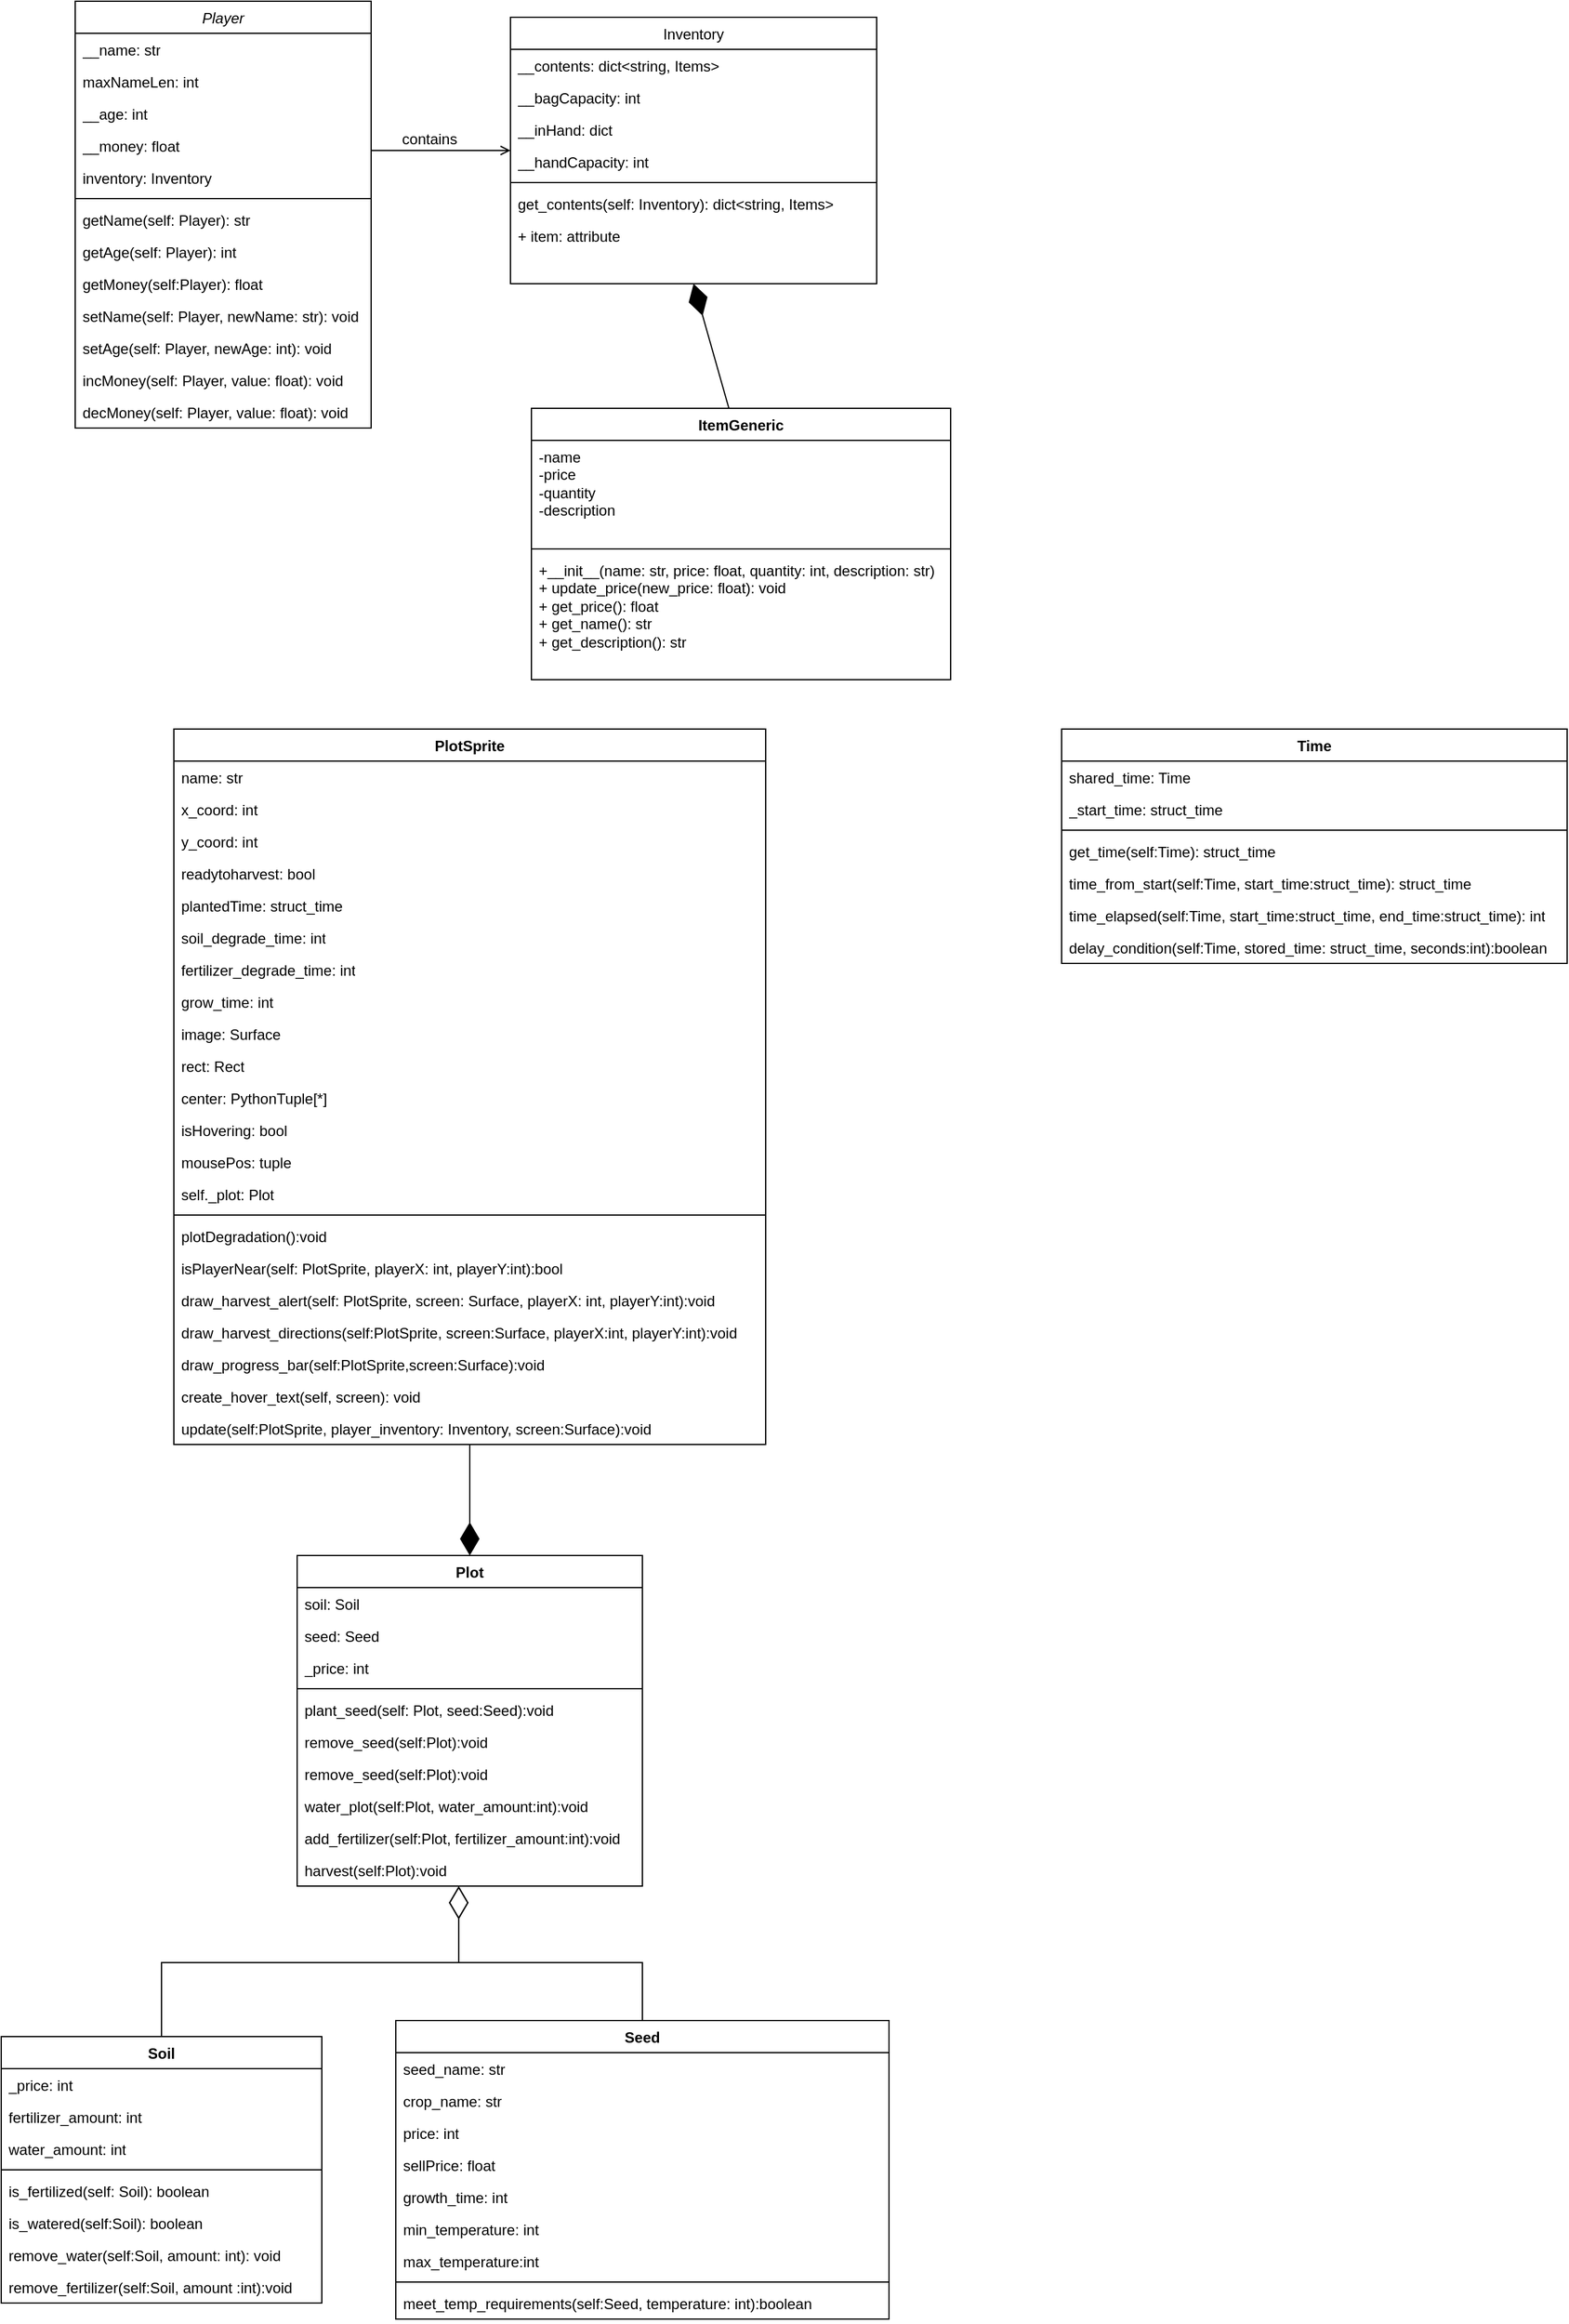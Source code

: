 <mxfile version="24.2.7" type="github">
  <diagram id="C5RBs43oDa-KdzZeNtuy" name="Page-1">
    <mxGraphModel dx="2037" dy="1073" grid="1" gridSize="10" guides="1" tooltips="1" connect="1" arrows="1" fold="1" page="1" pageScale="1" pageWidth="827" pageHeight="1169" math="0" shadow="0">
      <root>
        <mxCell id="WIyWlLk6GJQsqaUBKTNV-0" />
        <mxCell id="WIyWlLk6GJQsqaUBKTNV-1" parent="WIyWlLk6GJQsqaUBKTNV-0" />
        <mxCell id="zkfFHV4jXpPFQw0GAbJ--0" value="Player" style="swimlane;fontStyle=2;align=center;verticalAlign=top;childLayout=stackLayout;horizontal=1;startSize=26;horizontalStack=0;resizeParent=1;resizeLast=0;collapsible=1;marginBottom=0;rounded=0;shadow=0;strokeWidth=1;" parent="WIyWlLk6GJQsqaUBKTNV-1" vertex="1">
          <mxGeometry x="60" y="120" width="240" height="346" as="geometry">
            <mxRectangle x="230" y="140" width="160" height="26" as="alternateBounds" />
          </mxGeometry>
        </mxCell>
        <mxCell id="u4Csf5dZmfPBazQw7-39-0" value="__name: str" style="text;strokeColor=none;fillColor=none;align=left;verticalAlign=top;spacingLeft=4;spacingRight=4;overflow=hidden;rotatable=0;points=[[0,0.5],[1,0.5]];portConstraint=eastwest;whiteSpace=wrap;html=1;" parent="zkfFHV4jXpPFQw0GAbJ--0" vertex="1">
          <mxGeometry y="26" width="240" height="26" as="geometry" />
        </mxCell>
        <mxCell id="u4Csf5dZmfPBazQw7-39-1" value="maxNameLen: int" style="text;strokeColor=none;fillColor=none;align=left;verticalAlign=top;spacingLeft=4;spacingRight=4;overflow=hidden;rotatable=0;points=[[0,0.5],[1,0.5]];portConstraint=eastwest;whiteSpace=wrap;html=1;" parent="zkfFHV4jXpPFQw0GAbJ--0" vertex="1">
          <mxGeometry y="52" width="240" height="26" as="geometry" />
        </mxCell>
        <mxCell id="u4Csf5dZmfPBazQw7-39-2" value="__age: int" style="text;strokeColor=none;fillColor=none;align=left;verticalAlign=top;spacingLeft=4;spacingRight=4;overflow=hidden;rotatable=0;points=[[0,0.5],[1,0.5]];portConstraint=eastwest;whiteSpace=wrap;html=1;" parent="zkfFHV4jXpPFQw0GAbJ--0" vertex="1">
          <mxGeometry y="78" width="240" height="26" as="geometry" />
        </mxCell>
        <mxCell id="u4Csf5dZmfPBazQw7-39-3" value="__money: float" style="text;strokeColor=none;fillColor=none;align=left;verticalAlign=top;spacingLeft=4;spacingRight=4;overflow=hidden;rotatable=0;points=[[0,0.5],[1,0.5]];portConstraint=eastwest;whiteSpace=wrap;html=1;" parent="zkfFHV4jXpPFQw0GAbJ--0" vertex="1">
          <mxGeometry y="104" width="240" height="26" as="geometry" />
        </mxCell>
        <mxCell id="u4Csf5dZmfPBazQw7-39-4" value="inventory: Inventory" style="text;strokeColor=none;fillColor=none;align=left;verticalAlign=top;spacingLeft=4;spacingRight=4;overflow=hidden;rotatable=0;points=[[0,0.5],[1,0.5]];portConstraint=eastwest;whiteSpace=wrap;html=1;" parent="zkfFHV4jXpPFQw0GAbJ--0" vertex="1">
          <mxGeometry y="130" width="240" height="26" as="geometry" />
        </mxCell>
        <mxCell id="u4Csf5dZmfPBazQw7-39-6" value="" style="line;strokeWidth=1;fillColor=none;align=left;verticalAlign=middle;spacingTop=-1;spacingLeft=3;spacingRight=3;rotatable=0;labelPosition=right;points=[];portConstraint=eastwest;strokeColor=inherit;" parent="zkfFHV4jXpPFQw0GAbJ--0" vertex="1">
          <mxGeometry y="156" width="240" height="8" as="geometry" />
        </mxCell>
        <mxCell id="u4Csf5dZmfPBazQw7-39-7" value="getName(self: Player): str" style="text;strokeColor=none;fillColor=none;align=left;verticalAlign=top;spacingLeft=4;spacingRight=4;overflow=hidden;rotatable=0;points=[[0,0.5],[1,0.5]];portConstraint=eastwest;whiteSpace=wrap;html=1;" parent="zkfFHV4jXpPFQw0GAbJ--0" vertex="1">
          <mxGeometry y="164" width="240" height="26" as="geometry" />
        </mxCell>
        <mxCell id="u4Csf5dZmfPBazQw7-39-8" value="getAge(self: Player): int" style="text;strokeColor=none;fillColor=none;align=left;verticalAlign=top;spacingLeft=4;spacingRight=4;overflow=hidden;rotatable=0;points=[[0,0.5],[1,0.5]];portConstraint=eastwest;whiteSpace=wrap;html=1;" parent="zkfFHV4jXpPFQw0GAbJ--0" vertex="1">
          <mxGeometry y="190" width="240" height="26" as="geometry" />
        </mxCell>
        <mxCell id="u4Csf5dZmfPBazQw7-39-9" value="getMoney(self:Player): float" style="text;strokeColor=none;fillColor=none;align=left;verticalAlign=top;spacingLeft=4;spacingRight=4;overflow=hidden;rotatable=0;points=[[0,0.5],[1,0.5]];portConstraint=eastwest;whiteSpace=wrap;html=1;" parent="zkfFHV4jXpPFQw0GAbJ--0" vertex="1">
          <mxGeometry y="216" width="240" height="26" as="geometry" />
        </mxCell>
        <mxCell id="u4Csf5dZmfPBazQw7-39-11" value="setName(self: Player, newName: str): void" style="text;strokeColor=none;fillColor=none;align=left;verticalAlign=top;spacingLeft=4;spacingRight=4;overflow=hidden;rotatable=0;points=[[0,0.5],[1,0.5]];portConstraint=eastwest;whiteSpace=wrap;html=1;" parent="zkfFHV4jXpPFQw0GAbJ--0" vertex="1">
          <mxGeometry y="242" width="240" height="26" as="geometry" />
        </mxCell>
        <mxCell id="u4Csf5dZmfPBazQw7-39-10" value="setAge(self: Player, newAge: int): void" style="text;strokeColor=none;fillColor=none;align=left;verticalAlign=top;spacingLeft=4;spacingRight=4;overflow=hidden;rotatable=0;points=[[0,0.5],[1,0.5]];portConstraint=eastwest;whiteSpace=wrap;html=1;" parent="zkfFHV4jXpPFQw0GAbJ--0" vertex="1">
          <mxGeometry y="268" width="240" height="26" as="geometry" />
        </mxCell>
        <mxCell id="u4Csf5dZmfPBazQw7-39-12" value="incMoney(self: Player, value: float): void" style="text;strokeColor=none;fillColor=none;align=left;verticalAlign=top;spacingLeft=4;spacingRight=4;overflow=hidden;rotatable=0;points=[[0,0.5],[1,0.5]];portConstraint=eastwest;whiteSpace=wrap;html=1;" parent="zkfFHV4jXpPFQw0GAbJ--0" vertex="1">
          <mxGeometry y="294" width="240" height="26" as="geometry" />
        </mxCell>
        <mxCell id="u4Csf5dZmfPBazQw7-39-13" value="decMoney(self: Player, value: float): void" style="text;strokeColor=none;fillColor=none;align=left;verticalAlign=top;spacingLeft=4;spacingRight=4;overflow=hidden;rotatable=0;points=[[0,0.5],[1,0.5]];portConstraint=eastwest;whiteSpace=wrap;html=1;" parent="zkfFHV4jXpPFQw0GAbJ--0" vertex="1">
          <mxGeometry y="320" width="240" height="26" as="geometry" />
        </mxCell>
        <mxCell id="zkfFHV4jXpPFQw0GAbJ--17" value="Inventory" style="swimlane;fontStyle=0;align=center;verticalAlign=top;childLayout=stackLayout;horizontal=1;startSize=26;horizontalStack=0;resizeParent=1;resizeLast=0;collapsible=1;marginBottom=0;rounded=0;shadow=0;strokeWidth=1;" parent="WIyWlLk6GJQsqaUBKTNV-1" vertex="1">
          <mxGeometry x="413" y="133" width="297" height="216" as="geometry">
            <mxRectangle x="508" y="120" width="160" height="26" as="alternateBounds" />
          </mxGeometry>
        </mxCell>
        <mxCell id="zkfFHV4jXpPFQw0GAbJ--22" value="__contents: dict&lt;string, Items&gt;" style="text;align=left;verticalAlign=top;spacingLeft=4;spacingRight=4;overflow=hidden;rotatable=0;points=[[0,0.5],[1,0.5]];portConstraint=eastwest;rounded=0;shadow=0;html=0;" parent="zkfFHV4jXpPFQw0GAbJ--17" vertex="1">
          <mxGeometry y="26" width="297" height="26" as="geometry" />
        </mxCell>
        <mxCell id="u4Csf5dZmfPBazQw7-39-14" value="__bagCapacity: int" style="text;strokeColor=none;fillColor=none;align=left;verticalAlign=top;spacingLeft=4;spacingRight=4;overflow=hidden;rotatable=0;points=[[0,0.5],[1,0.5]];portConstraint=eastwest;whiteSpace=wrap;html=1;" parent="zkfFHV4jXpPFQw0GAbJ--17" vertex="1">
          <mxGeometry y="52" width="297" height="26" as="geometry" />
        </mxCell>
        <mxCell id="u4Csf5dZmfPBazQw7-39-15" value="__inHand: dict" style="text;strokeColor=none;fillColor=none;align=left;verticalAlign=top;spacingLeft=4;spacingRight=4;overflow=hidden;rotatable=0;points=[[0,0.5],[1,0.5]];portConstraint=eastwest;whiteSpace=wrap;html=1;" parent="zkfFHV4jXpPFQw0GAbJ--17" vertex="1">
          <mxGeometry y="78" width="297" height="26" as="geometry" />
        </mxCell>
        <mxCell id="u4Csf5dZmfPBazQw7-39-16" value="__handCapacity: int" style="text;strokeColor=none;fillColor=none;align=left;verticalAlign=top;spacingLeft=4;spacingRight=4;overflow=hidden;rotatable=0;points=[[0,0.5],[1,0.5]];portConstraint=eastwest;whiteSpace=wrap;html=1;" parent="zkfFHV4jXpPFQw0GAbJ--17" vertex="1">
          <mxGeometry y="104" width="297" height="26" as="geometry" />
        </mxCell>
        <mxCell id="zkfFHV4jXpPFQw0GAbJ--23" value="" style="line;html=1;strokeWidth=1;align=left;verticalAlign=middle;spacingTop=-1;spacingLeft=3;spacingRight=3;rotatable=0;labelPosition=right;points=[];portConstraint=eastwest;" parent="zkfFHV4jXpPFQw0GAbJ--17" vertex="1">
          <mxGeometry y="130" width="297" height="8" as="geometry" />
        </mxCell>
        <mxCell id="u4Csf5dZmfPBazQw7-39-17" value="get_contents(self: Inventory): dict&amp;lt;string, Items&amp;gt;" style="text;strokeColor=none;fillColor=none;align=left;verticalAlign=top;spacingLeft=4;spacingRight=4;overflow=hidden;rotatable=0;points=[[0,0.5],[1,0.5]];portConstraint=eastwest;whiteSpace=wrap;html=1;" parent="zkfFHV4jXpPFQw0GAbJ--17" vertex="1">
          <mxGeometry y="138" width="297" height="26" as="geometry" />
        </mxCell>
        <mxCell id="u4Csf5dZmfPBazQw7-39-18" value="+ item: attribute" style="text;strokeColor=none;fillColor=none;align=left;verticalAlign=top;spacingLeft=4;spacingRight=4;overflow=hidden;rotatable=0;points=[[0,0.5],[1,0.5]];portConstraint=eastwest;whiteSpace=wrap;html=1;" parent="zkfFHV4jXpPFQw0GAbJ--17" vertex="1">
          <mxGeometry y="164" width="297" height="26" as="geometry" />
        </mxCell>
        <mxCell id="zkfFHV4jXpPFQw0GAbJ--26" value="" style="endArrow=open;shadow=0;strokeWidth=1;rounded=0;endFill=1;edgeStyle=elbowEdgeStyle;elbow=vertical;" parent="WIyWlLk6GJQsqaUBKTNV-1" source="zkfFHV4jXpPFQw0GAbJ--0" target="zkfFHV4jXpPFQw0GAbJ--17" edge="1">
          <mxGeometry x="0.5" y="41" relative="1" as="geometry">
            <mxPoint x="380" y="192" as="sourcePoint" />
            <mxPoint x="540" y="192" as="targetPoint" />
            <mxPoint x="-40" y="32" as="offset" />
          </mxGeometry>
        </mxCell>
        <mxCell id="zkfFHV4jXpPFQw0GAbJ--27" value="" style="resizable=0;align=left;verticalAlign=bottom;labelBackgroundColor=none;fontSize=12;" parent="zkfFHV4jXpPFQw0GAbJ--26" connectable="0" vertex="1">
          <mxGeometry x="-1" relative="1" as="geometry">
            <mxPoint y="4" as="offset" />
          </mxGeometry>
        </mxCell>
        <mxCell id="zkfFHV4jXpPFQw0GAbJ--28" value="" style="resizable=0;align=right;verticalAlign=bottom;labelBackgroundColor=none;fontSize=12;" parent="zkfFHV4jXpPFQw0GAbJ--26" connectable="0" vertex="1">
          <mxGeometry x="1" relative="1" as="geometry">
            <mxPoint x="-7" y="4" as="offset" />
          </mxGeometry>
        </mxCell>
        <mxCell id="zkfFHV4jXpPFQw0GAbJ--29" value="contains" style="text;html=1;resizable=0;points=[];;align=center;verticalAlign=middle;labelBackgroundColor=none;rounded=0;shadow=0;strokeWidth=1;fontSize=12;" parent="zkfFHV4jXpPFQw0GAbJ--26" vertex="1" connectable="0">
          <mxGeometry x="0.5" y="49" relative="1" as="geometry">
            <mxPoint x="-38" y="40" as="offset" />
          </mxGeometry>
        </mxCell>
        <mxCell id="7mIKQJHmrpMvIcQ5La0C-5" value="ItemGeneric" style="swimlane;fontStyle=1;align=center;verticalAlign=top;childLayout=stackLayout;horizontal=1;startSize=26;horizontalStack=0;resizeParent=1;resizeParentMax=0;resizeLast=0;collapsible=1;marginBottom=0;whiteSpace=wrap;html=1;" parent="WIyWlLk6GJQsqaUBKTNV-1" vertex="1">
          <mxGeometry x="430" y="450" width="340" height="220" as="geometry" />
        </mxCell>
        <mxCell id="7mIKQJHmrpMvIcQ5La0C-6" value="-name&lt;br&gt;-price&lt;br&gt;-quantity&lt;br&gt;-description" style="text;strokeColor=none;fillColor=none;align=left;verticalAlign=top;spacingLeft=4;spacingRight=4;overflow=hidden;rotatable=0;points=[[0,0.5],[1,0.5]];portConstraint=eastwest;whiteSpace=wrap;html=1;" parent="7mIKQJHmrpMvIcQ5La0C-5" vertex="1">
          <mxGeometry y="26" width="340" height="84" as="geometry" />
        </mxCell>
        <mxCell id="7mIKQJHmrpMvIcQ5La0C-7" value="" style="line;strokeWidth=1;fillColor=none;align=left;verticalAlign=middle;spacingTop=-1;spacingLeft=3;spacingRight=3;rotatable=0;labelPosition=right;points=[];portConstraint=eastwest;strokeColor=inherit;" parent="7mIKQJHmrpMvIcQ5La0C-5" vertex="1">
          <mxGeometry y="110" width="340" height="8" as="geometry" />
        </mxCell>
        <mxCell id="7mIKQJHmrpMvIcQ5La0C-8" value="+__init__(name: str, price: float, quantity: int, description: str)&lt;br&gt;+ update_price(new_price: float): void &lt;br&gt;+ get_price(): float&lt;br&gt;+ get_name(): str&lt;br&gt;+ get_description(): str&amp;nbsp;" style="text;strokeColor=none;fillColor=none;align=left;verticalAlign=top;spacingLeft=4;spacingRight=4;overflow=hidden;rotatable=0;points=[[0,0.5],[1,0.5]];portConstraint=eastwest;whiteSpace=wrap;html=1;" parent="7mIKQJHmrpMvIcQ5La0C-5" vertex="1">
          <mxGeometry y="118" width="340" height="102" as="geometry" />
        </mxCell>
        <mxCell id="7mIKQJHmrpMvIcQ5La0C-12" value="" style="endArrow=diamondThin;endFill=1;endSize=24;html=1;rounded=0;entryX=0.5;entryY=1;entryDx=0;entryDy=0;exitX=0.471;exitY=0;exitDx=0;exitDy=0;exitPerimeter=0;" parent="WIyWlLk6GJQsqaUBKTNV-1" source="7mIKQJHmrpMvIcQ5La0C-5" target="zkfFHV4jXpPFQw0GAbJ--17" edge="1">
          <mxGeometry width="160" relative="1" as="geometry">
            <mxPoint x="440" y="430" as="sourcePoint" />
            <mxPoint x="600" y="430" as="targetPoint" />
          </mxGeometry>
        </mxCell>
        <mxCell id="5J9sYUKg0cddPgJLmdc6-0" value="Soil" style="swimlane;fontStyle=1;align=center;verticalAlign=top;childLayout=stackLayout;horizontal=1;startSize=26;horizontalStack=0;resizeParent=1;resizeParentMax=0;resizeLast=0;collapsible=1;marginBottom=0;whiteSpace=wrap;html=1;" vertex="1" parent="WIyWlLk6GJQsqaUBKTNV-1">
          <mxGeometry y="1770" width="260" height="216" as="geometry" />
        </mxCell>
        <mxCell id="5J9sYUKg0cddPgJLmdc6-1" value="_price: int&amp;nbsp;" style="text;strokeColor=none;fillColor=none;align=left;verticalAlign=top;spacingLeft=4;spacingRight=4;overflow=hidden;rotatable=0;points=[[0,0.5],[1,0.5]];portConstraint=eastwest;whiteSpace=wrap;html=1;" vertex="1" parent="5J9sYUKg0cddPgJLmdc6-0">
          <mxGeometry y="26" width="260" height="26" as="geometry" />
        </mxCell>
        <mxCell id="5J9sYUKg0cddPgJLmdc6-4" value="fertilizer_amount: int" style="text;strokeColor=none;fillColor=none;align=left;verticalAlign=top;spacingLeft=4;spacingRight=4;overflow=hidden;rotatable=0;points=[[0,0.5],[1,0.5]];portConstraint=eastwest;whiteSpace=wrap;html=1;" vertex="1" parent="5J9sYUKg0cddPgJLmdc6-0">
          <mxGeometry y="52" width="260" height="26" as="geometry" />
        </mxCell>
        <mxCell id="5J9sYUKg0cddPgJLmdc6-5" value="water_amount: int" style="text;strokeColor=none;fillColor=none;align=left;verticalAlign=top;spacingLeft=4;spacingRight=4;overflow=hidden;rotatable=0;points=[[0,0.5],[1,0.5]];portConstraint=eastwest;whiteSpace=wrap;html=1;" vertex="1" parent="5J9sYUKg0cddPgJLmdc6-0">
          <mxGeometry y="78" width="260" height="26" as="geometry" />
        </mxCell>
        <mxCell id="5J9sYUKg0cddPgJLmdc6-2" value="" style="line;strokeWidth=1;fillColor=none;align=left;verticalAlign=middle;spacingTop=-1;spacingLeft=3;spacingRight=3;rotatable=0;labelPosition=right;points=[];portConstraint=eastwest;strokeColor=inherit;" vertex="1" parent="5J9sYUKg0cddPgJLmdc6-0">
          <mxGeometry y="104" width="260" height="8" as="geometry" />
        </mxCell>
        <mxCell id="5J9sYUKg0cddPgJLmdc6-3" value="is_fertilized(self: Soil): boolean" style="text;strokeColor=none;fillColor=none;align=left;verticalAlign=top;spacingLeft=4;spacingRight=4;overflow=hidden;rotatable=0;points=[[0,0.5],[1,0.5]];portConstraint=eastwest;whiteSpace=wrap;html=1;" vertex="1" parent="5J9sYUKg0cddPgJLmdc6-0">
          <mxGeometry y="112" width="260" height="26" as="geometry" />
        </mxCell>
        <mxCell id="5J9sYUKg0cddPgJLmdc6-6" value="is_watered(self:Soil): boolean" style="text;strokeColor=none;fillColor=none;align=left;verticalAlign=top;spacingLeft=4;spacingRight=4;overflow=hidden;rotatable=0;points=[[0,0.5],[1,0.5]];portConstraint=eastwest;whiteSpace=wrap;html=1;" vertex="1" parent="5J9sYUKg0cddPgJLmdc6-0">
          <mxGeometry y="138" width="260" height="26" as="geometry" />
        </mxCell>
        <mxCell id="5J9sYUKg0cddPgJLmdc6-7" value="remove_water(self:Soil, amount: int): void" style="text;strokeColor=none;fillColor=none;align=left;verticalAlign=top;spacingLeft=4;spacingRight=4;overflow=hidden;rotatable=0;points=[[0,0.5],[1,0.5]];portConstraint=eastwest;whiteSpace=wrap;html=1;" vertex="1" parent="5J9sYUKg0cddPgJLmdc6-0">
          <mxGeometry y="164" width="260" height="26" as="geometry" />
        </mxCell>
        <mxCell id="5J9sYUKg0cddPgJLmdc6-8" value="remove_fertilizer(self:Soil, amount :int):void" style="text;strokeColor=none;fillColor=none;align=left;verticalAlign=top;spacingLeft=4;spacingRight=4;overflow=hidden;rotatable=0;points=[[0,0.5],[1,0.5]];portConstraint=eastwest;whiteSpace=wrap;html=1;" vertex="1" parent="5J9sYUKg0cddPgJLmdc6-0">
          <mxGeometry y="190" width="260" height="26" as="geometry" />
        </mxCell>
        <mxCell id="5J9sYUKg0cddPgJLmdc6-13" value="Seed" style="swimlane;fontStyle=1;align=center;verticalAlign=top;childLayout=stackLayout;horizontal=1;startSize=26;horizontalStack=0;resizeParent=1;resizeParentMax=0;resizeLast=0;collapsible=1;marginBottom=0;whiteSpace=wrap;html=1;" vertex="1" parent="WIyWlLk6GJQsqaUBKTNV-1">
          <mxGeometry x="320" y="1757" width="400" height="242" as="geometry" />
        </mxCell>
        <mxCell id="5J9sYUKg0cddPgJLmdc6-14" value="seed_name: str" style="text;strokeColor=none;fillColor=none;align=left;verticalAlign=top;spacingLeft=4;spacingRight=4;overflow=hidden;rotatable=0;points=[[0,0.5],[1,0.5]];portConstraint=eastwest;whiteSpace=wrap;html=1;" vertex="1" parent="5J9sYUKg0cddPgJLmdc6-13">
          <mxGeometry y="26" width="400" height="26" as="geometry" />
        </mxCell>
        <mxCell id="5J9sYUKg0cddPgJLmdc6-18" value="crop_name: str" style="text;strokeColor=none;fillColor=none;align=left;verticalAlign=top;spacingLeft=4;spacingRight=4;overflow=hidden;rotatable=0;points=[[0,0.5],[1,0.5]];portConstraint=eastwest;whiteSpace=wrap;html=1;" vertex="1" parent="5J9sYUKg0cddPgJLmdc6-13">
          <mxGeometry y="52" width="400" height="26" as="geometry" />
        </mxCell>
        <mxCell id="5J9sYUKg0cddPgJLmdc6-19" value="price: int" style="text;strokeColor=none;fillColor=none;align=left;verticalAlign=top;spacingLeft=4;spacingRight=4;overflow=hidden;rotatable=0;points=[[0,0.5],[1,0.5]];portConstraint=eastwest;whiteSpace=wrap;html=1;" vertex="1" parent="5J9sYUKg0cddPgJLmdc6-13">
          <mxGeometry y="78" width="400" height="26" as="geometry" />
        </mxCell>
        <mxCell id="5J9sYUKg0cddPgJLmdc6-20" value="sellPrice: float" style="text;strokeColor=none;fillColor=none;align=left;verticalAlign=top;spacingLeft=4;spacingRight=4;overflow=hidden;rotatable=0;points=[[0,0.5],[1,0.5]];portConstraint=eastwest;whiteSpace=wrap;html=1;" vertex="1" parent="5J9sYUKg0cddPgJLmdc6-13">
          <mxGeometry y="104" width="400" height="26" as="geometry" />
        </mxCell>
        <mxCell id="5J9sYUKg0cddPgJLmdc6-21" value="growth_time: int" style="text;strokeColor=none;fillColor=none;align=left;verticalAlign=top;spacingLeft=4;spacingRight=4;overflow=hidden;rotatable=0;points=[[0,0.5],[1,0.5]];portConstraint=eastwest;whiteSpace=wrap;html=1;" vertex="1" parent="5J9sYUKg0cddPgJLmdc6-13">
          <mxGeometry y="130" width="400" height="26" as="geometry" />
        </mxCell>
        <mxCell id="5J9sYUKg0cddPgJLmdc6-22" value="min_temperature: int" style="text;strokeColor=none;fillColor=none;align=left;verticalAlign=top;spacingLeft=4;spacingRight=4;overflow=hidden;rotatable=0;points=[[0,0.5],[1,0.5]];portConstraint=eastwest;whiteSpace=wrap;html=1;" vertex="1" parent="5J9sYUKg0cddPgJLmdc6-13">
          <mxGeometry y="156" width="400" height="26" as="geometry" />
        </mxCell>
        <mxCell id="5J9sYUKg0cddPgJLmdc6-23" value="max_temperature:int" style="text;strokeColor=none;fillColor=none;align=left;verticalAlign=top;spacingLeft=4;spacingRight=4;overflow=hidden;rotatable=0;points=[[0,0.5],[1,0.5]];portConstraint=eastwest;whiteSpace=wrap;html=1;" vertex="1" parent="5J9sYUKg0cddPgJLmdc6-13">
          <mxGeometry y="182" width="400" height="26" as="geometry" />
        </mxCell>
        <mxCell id="5J9sYUKg0cddPgJLmdc6-15" value="" style="line;strokeWidth=1;fillColor=none;align=left;verticalAlign=middle;spacingTop=-1;spacingLeft=3;spacingRight=3;rotatable=0;labelPosition=right;points=[];portConstraint=eastwest;strokeColor=inherit;" vertex="1" parent="5J9sYUKg0cddPgJLmdc6-13">
          <mxGeometry y="208" width="400" height="8" as="geometry" />
        </mxCell>
        <mxCell id="5J9sYUKg0cddPgJLmdc6-16" value="meet_temp_requirements(self:Seed, temperature: int):boolean" style="text;strokeColor=none;fillColor=none;align=left;verticalAlign=top;spacingLeft=4;spacingRight=4;overflow=hidden;rotatable=0;points=[[0,0.5],[1,0.5]];portConstraint=eastwest;whiteSpace=wrap;html=1;" vertex="1" parent="5J9sYUKg0cddPgJLmdc6-13">
          <mxGeometry y="216" width="400" height="26" as="geometry" />
        </mxCell>
        <mxCell id="5J9sYUKg0cddPgJLmdc6-25" value="Plot" style="swimlane;fontStyle=1;align=center;verticalAlign=top;childLayout=stackLayout;horizontal=1;startSize=26;horizontalStack=0;resizeParent=1;resizeParentMax=0;resizeLast=0;collapsible=1;marginBottom=0;whiteSpace=wrap;html=1;" vertex="1" parent="WIyWlLk6GJQsqaUBKTNV-1">
          <mxGeometry x="240" y="1380" width="280" height="268" as="geometry" />
        </mxCell>
        <mxCell id="5J9sYUKg0cddPgJLmdc6-26" value="soil: Soil" style="text;strokeColor=none;fillColor=none;align=left;verticalAlign=top;spacingLeft=4;spacingRight=4;overflow=hidden;rotatable=0;points=[[0,0.5],[1,0.5]];portConstraint=eastwest;whiteSpace=wrap;html=1;" vertex="1" parent="5J9sYUKg0cddPgJLmdc6-25">
          <mxGeometry y="26" width="280" height="26" as="geometry" />
        </mxCell>
        <mxCell id="5J9sYUKg0cddPgJLmdc6-29" value="seed: Seed" style="text;strokeColor=none;fillColor=none;align=left;verticalAlign=top;spacingLeft=4;spacingRight=4;overflow=hidden;rotatable=0;points=[[0,0.5],[1,0.5]];portConstraint=eastwest;whiteSpace=wrap;html=1;" vertex="1" parent="5J9sYUKg0cddPgJLmdc6-25">
          <mxGeometry y="52" width="280" height="26" as="geometry" />
        </mxCell>
        <mxCell id="5J9sYUKg0cddPgJLmdc6-30" value="_price: int" style="text;strokeColor=none;fillColor=none;align=left;verticalAlign=top;spacingLeft=4;spacingRight=4;overflow=hidden;rotatable=0;points=[[0,0.5],[1,0.5]];portConstraint=eastwest;whiteSpace=wrap;html=1;" vertex="1" parent="5J9sYUKg0cddPgJLmdc6-25">
          <mxGeometry y="78" width="280" height="26" as="geometry" />
        </mxCell>
        <mxCell id="5J9sYUKg0cddPgJLmdc6-27" value="" style="line;strokeWidth=1;fillColor=none;align=left;verticalAlign=middle;spacingTop=-1;spacingLeft=3;spacingRight=3;rotatable=0;labelPosition=right;points=[];portConstraint=eastwest;strokeColor=inherit;" vertex="1" parent="5J9sYUKg0cddPgJLmdc6-25">
          <mxGeometry y="104" width="280" height="8" as="geometry" />
        </mxCell>
        <mxCell id="5J9sYUKg0cddPgJLmdc6-28" value="plant_seed(self: Plot, seed:Seed):void" style="text;strokeColor=none;fillColor=none;align=left;verticalAlign=top;spacingLeft=4;spacingRight=4;overflow=hidden;rotatable=0;points=[[0,0.5],[1,0.5]];portConstraint=eastwest;whiteSpace=wrap;html=1;" vertex="1" parent="5J9sYUKg0cddPgJLmdc6-25">
          <mxGeometry y="112" width="280" height="26" as="geometry" />
        </mxCell>
        <mxCell id="5J9sYUKg0cddPgJLmdc6-31" value="remove_seed(self:Plot):void" style="text;strokeColor=none;fillColor=none;align=left;verticalAlign=top;spacingLeft=4;spacingRight=4;overflow=hidden;rotatable=0;points=[[0,0.5],[1,0.5]];portConstraint=eastwest;whiteSpace=wrap;html=1;" vertex="1" parent="5J9sYUKg0cddPgJLmdc6-25">
          <mxGeometry y="138" width="280" height="26" as="geometry" />
        </mxCell>
        <mxCell id="5J9sYUKg0cddPgJLmdc6-32" value="remove_seed(self:Plot):void" style="text;strokeColor=none;fillColor=none;align=left;verticalAlign=top;spacingLeft=4;spacingRight=4;overflow=hidden;rotatable=0;points=[[0,0.5],[1,0.5]];portConstraint=eastwest;whiteSpace=wrap;html=1;" vertex="1" parent="5J9sYUKg0cddPgJLmdc6-25">
          <mxGeometry y="164" width="280" height="26" as="geometry" />
        </mxCell>
        <mxCell id="5J9sYUKg0cddPgJLmdc6-33" value="water_plot(self:Plot, water_amount:int):void" style="text;strokeColor=none;fillColor=none;align=left;verticalAlign=top;spacingLeft=4;spacingRight=4;overflow=hidden;rotatable=0;points=[[0,0.5],[1,0.5]];portConstraint=eastwest;whiteSpace=wrap;html=1;" vertex="1" parent="5J9sYUKg0cddPgJLmdc6-25">
          <mxGeometry y="190" width="280" height="26" as="geometry" />
        </mxCell>
        <mxCell id="5J9sYUKg0cddPgJLmdc6-34" value="add_fertilizer(self:Plot, fertilizer_amount:int):void" style="text;strokeColor=none;fillColor=none;align=left;verticalAlign=top;spacingLeft=4;spacingRight=4;overflow=hidden;rotatable=0;points=[[0,0.5],[1,0.5]];portConstraint=eastwest;whiteSpace=wrap;html=1;" vertex="1" parent="5J9sYUKg0cddPgJLmdc6-25">
          <mxGeometry y="216" width="280" height="26" as="geometry" />
        </mxCell>
        <mxCell id="5J9sYUKg0cddPgJLmdc6-35" value="harvest(self:Plot):void" style="text;strokeColor=none;fillColor=none;align=left;verticalAlign=top;spacingLeft=4;spacingRight=4;overflow=hidden;rotatable=0;points=[[0,0.5],[1,0.5]];portConstraint=eastwest;whiteSpace=wrap;html=1;" vertex="1" parent="5J9sYUKg0cddPgJLmdc6-25">
          <mxGeometry y="242" width="280" height="26" as="geometry" />
        </mxCell>
        <mxCell id="5J9sYUKg0cddPgJLmdc6-36" value="PlotSprite" style="swimlane;fontStyle=1;align=center;verticalAlign=top;childLayout=stackLayout;horizontal=1;startSize=26;horizontalStack=0;resizeParent=1;resizeParentMax=0;resizeLast=0;collapsible=1;marginBottom=0;whiteSpace=wrap;html=1;" vertex="1" parent="WIyWlLk6GJQsqaUBKTNV-1">
          <mxGeometry x="140" y="710" width="480" height="580" as="geometry" />
        </mxCell>
        <mxCell id="5J9sYUKg0cddPgJLmdc6-37" value="name: str" style="text;strokeColor=none;fillColor=none;align=left;verticalAlign=top;spacingLeft=4;spacingRight=4;overflow=hidden;rotatable=0;points=[[0,0.5],[1,0.5]];portConstraint=eastwest;whiteSpace=wrap;html=1;" vertex="1" parent="5J9sYUKg0cddPgJLmdc6-36">
          <mxGeometry y="26" width="480" height="26" as="geometry" />
        </mxCell>
        <mxCell id="5J9sYUKg0cddPgJLmdc6-40" value="x_coord: int" style="text;strokeColor=none;fillColor=none;align=left;verticalAlign=top;spacingLeft=4;spacingRight=4;overflow=hidden;rotatable=0;points=[[0,0.5],[1,0.5]];portConstraint=eastwest;whiteSpace=wrap;html=1;" vertex="1" parent="5J9sYUKg0cddPgJLmdc6-36">
          <mxGeometry y="52" width="480" height="26" as="geometry" />
        </mxCell>
        <mxCell id="5J9sYUKg0cddPgJLmdc6-41" value="y_coord: int" style="text;strokeColor=none;fillColor=none;align=left;verticalAlign=top;spacingLeft=4;spacingRight=4;overflow=hidden;rotatable=0;points=[[0,0.5],[1,0.5]];portConstraint=eastwest;whiteSpace=wrap;html=1;" vertex="1" parent="5J9sYUKg0cddPgJLmdc6-36">
          <mxGeometry y="78" width="480" height="26" as="geometry" />
        </mxCell>
        <mxCell id="5J9sYUKg0cddPgJLmdc6-42" value="readytoharvest: bool" style="text;strokeColor=none;fillColor=none;align=left;verticalAlign=top;spacingLeft=4;spacingRight=4;overflow=hidden;rotatable=0;points=[[0,0.5],[1,0.5]];portConstraint=eastwest;whiteSpace=wrap;html=1;" vertex="1" parent="5J9sYUKg0cddPgJLmdc6-36">
          <mxGeometry y="104" width="480" height="26" as="geometry" />
        </mxCell>
        <mxCell id="5J9sYUKg0cddPgJLmdc6-43" value="plantedTime: struct_time" style="text;strokeColor=none;fillColor=none;align=left;verticalAlign=top;spacingLeft=4;spacingRight=4;overflow=hidden;rotatable=0;points=[[0,0.5],[1,0.5]];portConstraint=eastwest;whiteSpace=wrap;html=1;" vertex="1" parent="5J9sYUKg0cddPgJLmdc6-36">
          <mxGeometry y="130" width="480" height="26" as="geometry" />
        </mxCell>
        <mxCell id="5J9sYUKg0cddPgJLmdc6-44" value="soil_degrade_time: int" style="text;strokeColor=none;fillColor=none;align=left;verticalAlign=top;spacingLeft=4;spacingRight=4;overflow=hidden;rotatable=0;points=[[0,0.5],[1,0.5]];portConstraint=eastwest;whiteSpace=wrap;html=1;" vertex="1" parent="5J9sYUKg0cddPgJLmdc6-36">
          <mxGeometry y="156" width="480" height="26" as="geometry" />
        </mxCell>
        <mxCell id="5J9sYUKg0cddPgJLmdc6-45" value="fertilizer_degrade_time: int" style="text;strokeColor=none;fillColor=none;align=left;verticalAlign=top;spacingLeft=4;spacingRight=4;overflow=hidden;rotatable=0;points=[[0,0.5],[1,0.5]];portConstraint=eastwest;whiteSpace=wrap;html=1;" vertex="1" parent="5J9sYUKg0cddPgJLmdc6-36">
          <mxGeometry y="182" width="480" height="26" as="geometry" />
        </mxCell>
        <mxCell id="5J9sYUKg0cddPgJLmdc6-46" value="grow_time: int" style="text;strokeColor=none;fillColor=none;align=left;verticalAlign=top;spacingLeft=4;spacingRight=4;overflow=hidden;rotatable=0;points=[[0,0.5],[1,0.5]];portConstraint=eastwest;whiteSpace=wrap;html=1;" vertex="1" parent="5J9sYUKg0cddPgJLmdc6-36">
          <mxGeometry y="208" width="480" height="26" as="geometry" />
        </mxCell>
        <mxCell id="5J9sYUKg0cddPgJLmdc6-47" value="image: Surface" style="text;strokeColor=none;fillColor=none;align=left;verticalAlign=top;spacingLeft=4;spacingRight=4;overflow=hidden;rotatable=0;points=[[0,0.5],[1,0.5]];portConstraint=eastwest;whiteSpace=wrap;html=1;" vertex="1" parent="5J9sYUKg0cddPgJLmdc6-36">
          <mxGeometry y="234" width="480" height="26" as="geometry" />
        </mxCell>
        <mxCell id="5J9sYUKg0cddPgJLmdc6-48" value="rect: Rect" style="text;strokeColor=none;fillColor=none;align=left;verticalAlign=top;spacingLeft=4;spacingRight=4;overflow=hidden;rotatable=0;points=[[0,0.5],[1,0.5]];portConstraint=eastwest;whiteSpace=wrap;html=1;" vertex="1" parent="5J9sYUKg0cddPgJLmdc6-36">
          <mxGeometry y="260" width="480" height="26" as="geometry" />
        </mxCell>
        <mxCell id="5J9sYUKg0cddPgJLmdc6-49" value="center: PythonTuple[*]" style="text;strokeColor=none;fillColor=none;align=left;verticalAlign=top;spacingLeft=4;spacingRight=4;overflow=hidden;rotatable=0;points=[[0,0.5],[1,0.5]];portConstraint=eastwest;whiteSpace=wrap;html=1;" vertex="1" parent="5J9sYUKg0cddPgJLmdc6-36">
          <mxGeometry y="286" width="480" height="26" as="geometry" />
        </mxCell>
        <mxCell id="5J9sYUKg0cddPgJLmdc6-50" value="isHovering: bool" style="text;strokeColor=none;fillColor=none;align=left;verticalAlign=top;spacingLeft=4;spacingRight=4;overflow=hidden;rotatable=0;points=[[0,0.5],[1,0.5]];portConstraint=eastwest;whiteSpace=wrap;html=1;" vertex="1" parent="5J9sYUKg0cddPgJLmdc6-36">
          <mxGeometry y="312" width="480" height="26" as="geometry" />
        </mxCell>
        <mxCell id="5J9sYUKg0cddPgJLmdc6-51" value="mousePos: tuple" style="text;strokeColor=none;fillColor=none;align=left;verticalAlign=top;spacingLeft=4;spacingRight=4;overflow=hidden;rotatable=0;points=[[0,0.5],[1,0.5]];portConstraint=eastwest;whiteSpace=wrap;html=1;" vertex="1" parent="5J9sYUKg0cddPgJLmdc6-36">
          <mxGeometry y="338" width="480" height="26" as="geometry" />
        </mxCell>
        <mxCell id="5J9sYUKg0cddPgJLmdc6-57" value="self._plot: Plot" style="text;strokeColor=none;fillColor=none;align=left;verticalAlign=top;spacingLeft=4;spacingRight=4;overflow=hidden;rotatable=0;points=[[0,0.5],[1,0.5]];portConstraint=eastwest;whiteSpace=wrap;html=1;" vertex="1" parent="5J9sYUKg0cddPgJLmdc6-36">
          <mxGeometry y="364" width="480" height="26" as="geometry" />
        </mxCell>
        <mxCell id="5J9sYUKg0cddPgJLmdc6-38" value="" style="line;strokeWidth=1;fillColor=none;align=left;verticalAlign=middle;spacingTop=-1;spacingLeft=3;spacingRight=3;rotatable=0;labelPosition=right;points=[];portConstraint=eastwest;strokeColor=inherit;" vertex="1" parent="5J9sYUKg0cddPgJLmdc6-36">
          <mxGeometry y="390" width="480" height="8" as="geometry" />
        </mxCell>
        <mxCell id="5J9sYUKg0cddPgJLmdc6-58" value="plotDegradation():void" style="text;strokeColor=none;fillColor=none;align=left;verticalAlign=top;spacingLeft=4;spacingRight=4;overflow=hidden;rotatable=0;points=[[0,0.5],[1,0.5]];portConstraint=eastwest;whiteSpace=wrap;html=1;" vertex="1" parent="5J9sYUKg0cddPgJLmdc6-36">
          <mxGeometry y="398" width="480" height="26" as="geometry" />
        </mxCell>
        <mxCell id="5J9sYUKg0cddPgJLmdc6-59" value="isPlayerNear(self: PlotSprite, playerX: int, playerY:int):bool" style="text;strokeColor=none;fillColor=none;align=left;verticalAlign=top;spacingLeft=4;spacingRight=4;overflow=hidden;rotatable=0;points=[[0,0.5],[1,0.5]];portConstraint=eastwest;whiteSpace=wrap;html=1;" vertex="1" parent="5J9sYUKg0cddPgJLmdc6-36">
          <mxGeometry y="424" width="480" height="26" as="geometry" />
        </mxCell>
        <mxCell id="5J9sYUKg0cddPgJLmdc6-60" value="draw_harvest_alert(self: PlotSprite, screen: Surface, playerX: int, playerY:int):void" style="text;strokeColor=none;fillColor=none;align=left;verticalAlign=top;spacingLeft=4;spacingRight=4;overflow=hidden;rotatable=0;points=[[0,0.5],[1,0.5]];portConstraint=eastwest;whiteSpace=wrap;html=1;" vertex="1" parent="5J9sYUKg0cddPgJLmdc6-36">
          <mxGeometry y="450" width="480" height="26" as="geometry" />
        </mxCell>
        <mxCell id="5J9sYUKg0cddPgJLmdc6-61" value="draw_harvest_directions(self:PlotSprite, screen:Surface, playerX:int, playerY:int):void" style="text;strokeColor=none;fillColor=none;align=left;verticalAlign=top;spacingLeft=4;spacingRight=4;overflow=hidden;rotatable=0;points=[[0,0.5],[1,0.5]];portConstraint=eastwest;whiteSpace=wrap;html=1;" vertex="1" parent="5J9sYUKg0cddPgJLmdc6-36">
          <mxGeometry y="476" width="480" height="26" as="geometry" />
        </mxCell>
        <mxCell id="5J9sYUKg0cddPgJLmdc6-62" value="draw_progress_bar(self:PlotSprite,screen:Surface):void" style="text;strokeColor=none;fillColor=none;align=left;verticalAlign=top;spacingLeft=4;spacingRight=4;overflow=hidden;rotatable=0;points=[[0,0.5],[1,0.5]];portConstraint=eastwest;whiteSpace=wrap;html=1;" vertex="1" parent="5J9sYUKg0cddPgJLmdc6-36">
          <mxGeometry y="502" width="480" height="26" as="geometry" />
        </mxCell>
        <mxCell id="5J9sYUKg0cddPgJLmdc6-63" value="create_hover_text(self, screen): void" style="text;strokeColor=none;fillColor=none;align=left;verticalAlign=top;spacingLeft=4;spacingRight=4;overflow=hidden;rotatable=0;points=[[0,0.5],[1,0.5]];portConstraint=eastwest;whiteSpace=wrap;html=1;" vertex="1" parent="5J9sYUKg0cddPgJLmdc6-36">
          <mxGeometry y="528" width="480" height="26" as="geometry" />
        </mxCell>
        <mxCell id="5J9sYUKg0cddPgJLmdc6-64" value="update(self:PlotSprite, player_inventory: Inventory, screen:Surface):void" style="text;strokeColor=none;fillColor=none;align=left;verticalAlign=top;spacingLeft=4;spacingRight=4;overflow=hidden;rotatable=0;points=[[0,0.5],[1,0.5]];portConstraint=eastwest;whiteSpace=wrap;html=1;" vertex="1" parent="5J9sYUKg0cddPgJLmdc6-36">
          <mxGeometry y="554" width="480" height="26" as="geometry" />
        </mxCell>
        <mxCell id="5J9sYUKg0cddPgJLmdc6-65" value="Time" style="swimlane;fontStyle=1;align=center;verticalAlign=top;childLayout=stackLayout;horizontal=1;startSize=26;horizontalStack=0;resizeParent=1;resizeParentMax=0;resizeLast=0;collapsible=1;marginBottom=0;whiteSpace=wrap;html=1;" vertex="1" parent="WIyWlLk6GJQsqaUBKTNV-1">
          <mxGeometry x="860" y="710" width="410" height="190" as="geometry" />
        </mxCell>
        <mxCell id="5J9sYUKg0cddPgJLmdc6-66" value="shared_time: Time" style="text;strokeColor=none;fillColor=none;align=left;verticalAlign=top;spacingLeft=4;spacingRight=4;overflow=hidden;rotatable=0;points=[[0,0.5],[1,0.5]];portConstraint=eastwest;whiteSpace=wrap;html=1;" vertex="1" parent="5J9sYUKg0cddPgJLmdc6-65">
          <mxGeometry y="26" width="410" height="26" as="geometry" />
        </mxCell>
        <mxCell id="5J9sYUKg0cddPgJLmdc6-69" value="_start_time: struct_time" style="text;strokeColor=none;fillColor=none;align=left;verticalAlign=top;spacingLeft=4;spacingRight=4;overflow=hidden;rotatable=0;points=[[0,0.5],[1,0.5]];portConstraint=eastwest;whiteSpace=wrap;html=1;" vertex="1" parent="5J9sYUKg0cddPgJLmdc6-65">
          <mxGeometry y="52" width="410" height="26" as="geometry" />
        </mxCell>
        <mxCell id="5J9sYUKg0cddPgJLmdc6-67" value="" style="line;strokeWidth=1;fillColor=none;align=left;verticalAlign=middle;spacingTop=-1;spacingLeft=3;spacingRight=3;rotatable=0;labelPosition=right;points=[];portConstraint=eastwest;strokeColor=inherit;" vertex="1" parent="5J9sYUKg0cddPgJLmdc6-65">
          <mxGeometry y="78" width="410" height="8" as="geometry" />
        </mxCell>
        <mxCell id="5J9sYUKg0cddPgJLmdc6-86" value="get_time(self:Time): struct_time" style="text;strokeColor=none;fillColor=none;align=left;verticalAlign=top;spacingLeft=4;spacingRight=4;overflow=hidden;rotatable=0;points=[[0,0.5],[1,0.5]];portConstraint=eastwest;whiteSpace=wrap;html=1;" vertex="1" parent="5J9sYUKg0cddPgJLmdc6-65">
          <mxGeometry y="86" width="410" height="26" as="geometry" />
        </mxCell>
        <mxCell id="5J9sYUKg0cddPgJLmdc6-87" value="time_from_start(self:Time, start_time:struct_time): struct_time" style="text;strokeColor=none;fillColor=none;align=left;verticalAlign=top;spacingLeft=4;spacingRight=4;overflow=hidden;rotatable=0;points=[[0,0.5],[1,0.5]];portConstraint=eastwest;whiteSpace=wrap;html=1;" vertex="1" parent="5J9sYUKg0cddPgJLmdc6-65">
          <mxGeometry y="112" width="410" height="26" as="geometry" />
        </mxCell>
        <mxCell id="5J9sYUKg0cddPgJLmdc6-88" value="time_elapsed(self:Time, start_time:struct_time, end_time:struct_time): int" style="text;strokeColor=none;fillColor=none;align=left;verticalAlign=top;spacingLeft=4;spacingRight=4;overflow=hidden;rotatable=0;points=[[0,0.5],[1,0.5]];portConstraint=eastwest;whiteSpace=wrap;html=1;" vertex="1" parent="5J9sYUKg0cddPgJLmdc6-65">
          <mxGeometry y="138" width="410" height="26" as="geometry" />
        </mxCell>
        <mxCell id="5J9sYUKg0cddPgJLmdc6-89" value="delay_condition(self:Time, stored_time: struct_time, seconds:int):boolean" style="text;strokeColor=none;fillColor=none;align=left;verticalAlign=top;spacingLeft=4;spacingRight=4;overflow=hidden;rotatable=0;points=[[0,0.5],[1,0.5]];portConstraint=eastwest;whiteSpace=wrap;html=1;" vertex="1" parent="5J9sYUKg0cddPgJLmdc6-65">
          <mxGeometry y="164" width="410" height="26" as="geometry" />
        </mxCell>
        <mxCell id="5J9sYUKg0cddPgJLmdc6-90" value="" style="endArrow=diamondThin;endFill=0;endSize=24;html=1;rounded=0;exitX=0.5;exitY=0;exitDx=0;exitDy=0;edgeStyle=elbowEdgeStyle;elbow=vertical;entryX=0.468;entryY=1.071;entryDx=0;entryDy=0;entryPerimeter=0;" edge="1" parent="WIyWlLk6GJQsqaUBKTNV-1" source="5J9sYUKg0cddPgJLmdc6-0">
          <mxGeometry width="160" relative="1" as="geometry">
            <mxPoint x="210" y="1768.15" as="sourcePoint" />
            <mxPoint x="371.04" y="1647.996" as="targetPoint" />
            <Array as="points">
              <mxPoint x="290" y="1710" />
            </Array>
          </mxGeometry>
        </mxCell>
        <mxCell id="5J9sYUKg0cddPgJLmdc6-91" value="" style="endArrow=diamondThin;endFill=0;endSize=24;html=1;rounded=0;exitX=0.5;exitY=0;exitDx=0;exitDy=0;entryX=0.468;entryY=1.231;entryDx=0;entryDy=0;entryPerimeter=0;edgeStyle=elbowEdgeStyle;elbow=vertical;" edge="1" parent="WIyWlLk6GJQsqaUBKTNV-1" source="5J9sYUKg0cddPgJLmdc6-13">
          <mxGeometry width="160" relative="1" as="geometry">
            <mxPoint x="520" y="1750.99" as="sourcePoint" />
            <mxPoint x="371.04" y="1647.996" as="targetPoint" />
            <Array as="points">
              <mxPoint x="450" y="1710" />
            </Array>
          </mxGeometry>
        </mxCell>
        <mxCell id="5J9sYUKg0cddPgJLmdc6-92" value="" style="endArrow=diamondThin;endFill=1;endSize=24;html=1;rounded=0;entryX=0.5;entryY=0;entryDx=0;entryDy=0;" edge="1" parent="WIyWlLk6GJQsqaUBKTNV-1" source="5J9sYUKg0cddPgJLmdc6-64" target="5J9sYUKg0cddPgJLmdc6-25">
          <mxGeometry width="160" relative="1" as="geometry">
            <mxPoint x="560" y="1210" as="sourcePoint" />
            <mxPoint x="720" y="1210" as="targetPoint" />
          </mxGeometry>
        </mxCell>
      </root>
    </mxGraphModel>
  </diagram>
</mxfile>
